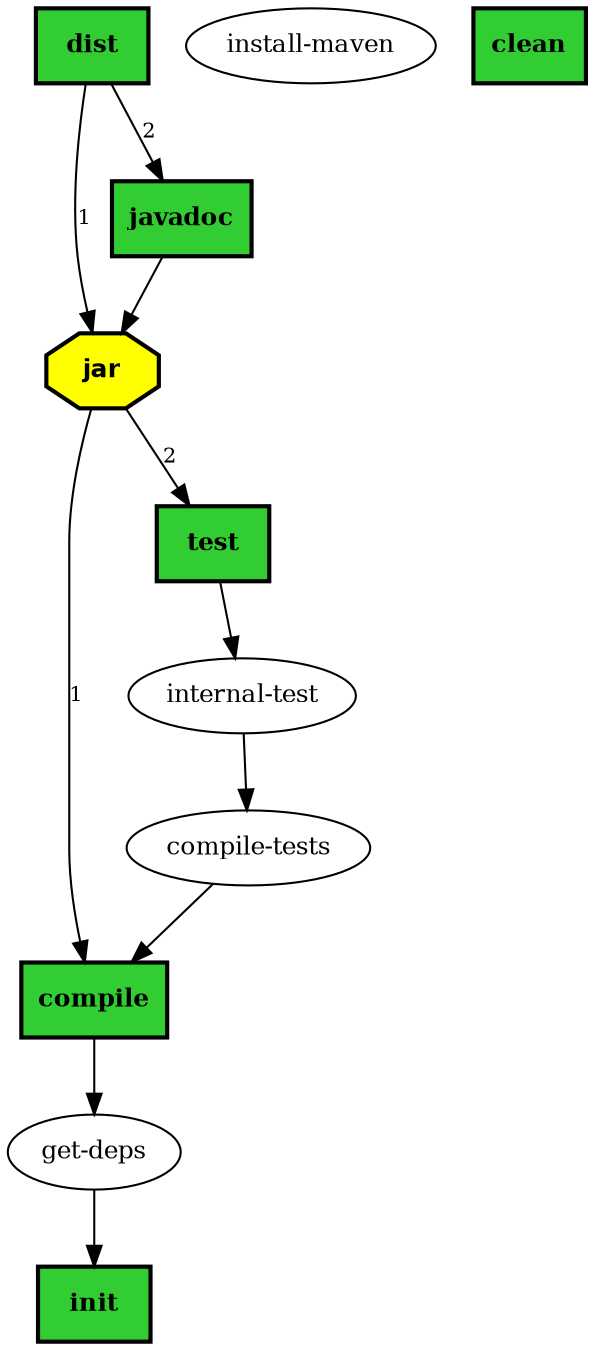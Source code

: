 digraph "grand" {
graph [rankdir="TB"];
node [fontsize="12"];
edge [fontsize="10"];
"jar" [shape=octagon,fillcolor="yellow",style="filled,bold",fontname="Helvetica-Bold",comment="o Create the jar"];
"jar" -> "compile" [label="1"];
"jar" -> "test" [label="2"];

"install-maven"

"compile-tests"
"compile-tests" -> "compile";

"javadoc" [shape=box,fillcolor="limegreen",style="filled,bold",fontname="Times-Bold",comment="o Generate javadoc"];
"javadoc" -> "jar";

"test" [shape=box,fillcolor="limegreen",style="filled,bold",fontname="Times-Bold",comment="o Run the test cases"];
"test" -> "internal-test";

"clean" [shape=box,fillcolor="limegreen",style="filled,bold",fontname="Times-Bold",comment="o Clean up the generated directories"];

"dist" [shape=box,fillcolor="limegreen",style="filled,bold",fontname="Times-Bold",comment="o Create a distribution"];
"dist" -> "jar" [label="1"];
"dist" -> "javadoc" [label="2"];

"get-deps"
"get-deps" -> "init";

"init" [shape=box,fillcolor="limegreen",style="filled,bold",fontname="Times-Bold",comment="o Initializes some properties"];

"internal-test"
"internal-test" -> "compile-tests";

"compile" [shape=box,fillcolor="limegreen",style="filled,bold",fontname="Times-Bold",comment="o Compile the code"];
"compile" -> "get-deps";

}
